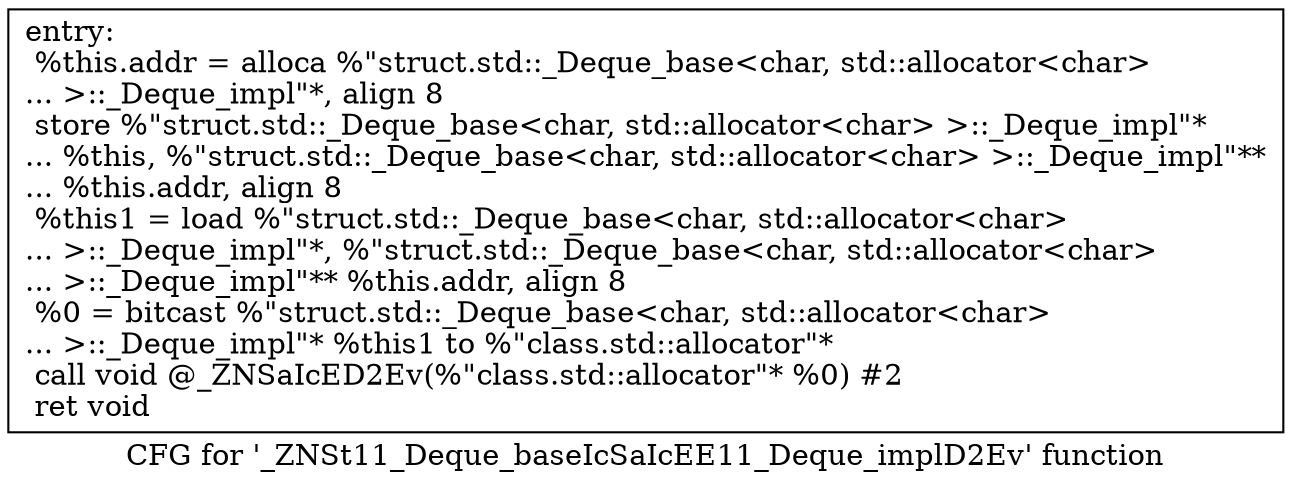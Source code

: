 digraph "CFG for '_ZNSt11_Deque_baseIcSaIcEE11_Deque_implD2Ev' function" {
	label="CFG for '_ZNSt11_Deque_baseIcSaIcEE11_Deque_implD2Ev' function";

	Node0x6b71160 [shape=record,label="{entry:\l  %this.addr = alloca %\"struct.std::_Deque_base\<char, std::allocator\<char\>\l... \>::_Deque_impl\"*, align 8\l  store %\"struct.std::_Deque_base\<char, std::allocator\<char\> \>::_Deque_impl\"*\l... %this, %\"struct.std::_Deque_base\<char, std::allocator\<char\> \>::_Deque_impl\"**\l... %this.addr, align 8\l  %this1 = load %\"struct.std::_Deque_base\<char, std::allocator\<char\>\l... \>::_Deque_impl\"*, %\"struct.std::_Deque_base\<char, std::allocator\<char\>\l... \>::_Deque_impl\"** %this.addr, align 8\l  %0 = bitcast %\"struct.std::_Deque_base\<char, std::allocator\<char\>\l... \>::_Deque_impl\"* %this1 to %\"class.std::allocator\"*\l  call void @_ZNSaIcED2Ev(%\"class.std::allocator\"* %0) #2\l  ret void\l}"];
}
